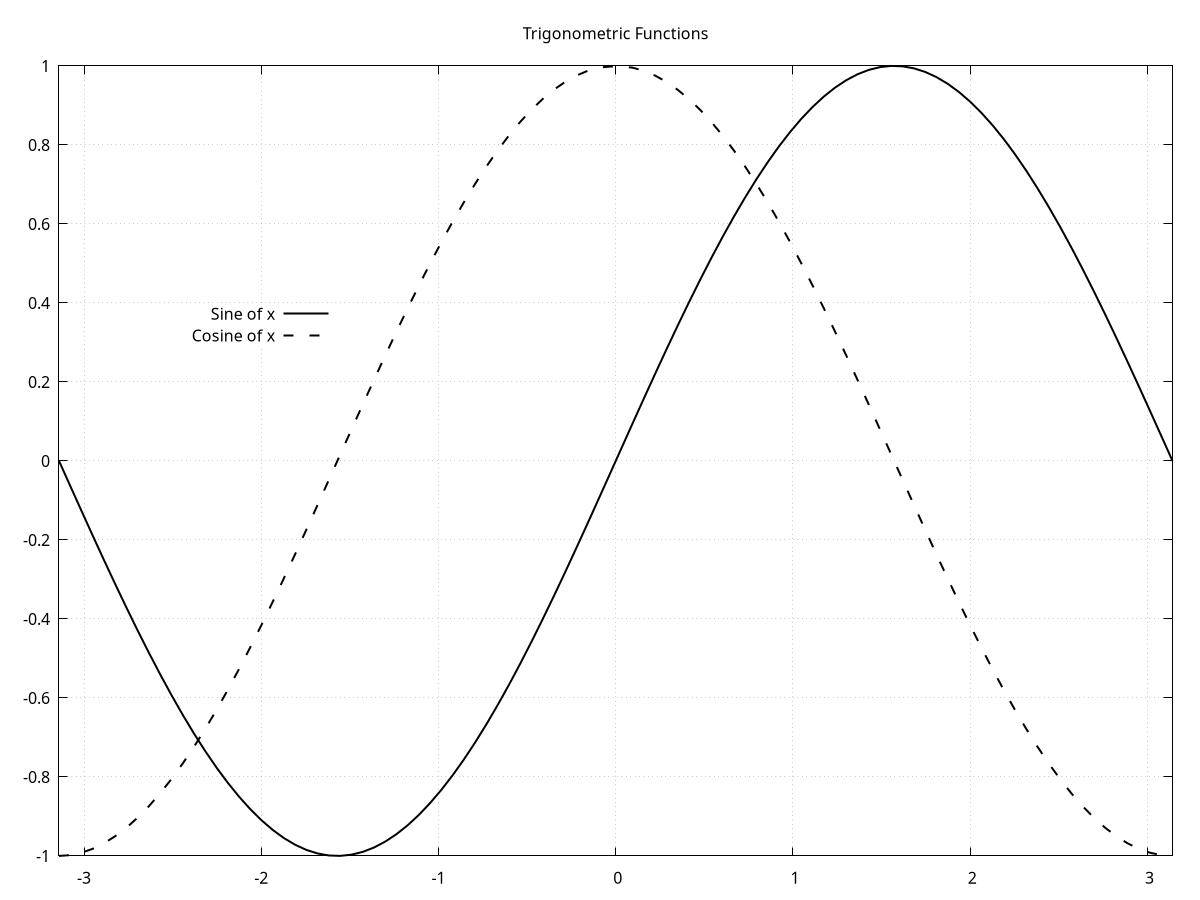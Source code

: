 set monochrome
set xrange [-pi : pi]
set key at graph 0.25, 0.7
# define a graph title
set title "Trigonometric Functions"
set grid lt 0
plot sin(x) lw 2 title "Sine of x", cos(x) lw 2 title "Cosine of x"
